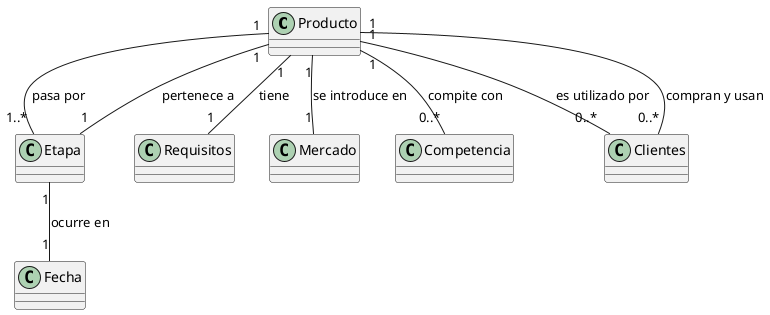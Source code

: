 @startuml
class Producto {
}

class Etapa {
}

class Requisitos {
}

class Mercado {
}

class Competencia {
}

class Clientes {
}

' Relaciones entre las clases
Producto "1" -- "1..*" Etapa : pasa por
Producto "1" -- "1" Requisitos : tiene
Producto "1" -- "1" Mercado : se introduce en
Producto "1" -- "0..*" Competencia : compite con
Producto "1" -- "0..*" Clientes : es utilizado por

Etapa "1" -- "1" Producto : pertenece a
Etapa "1" -- "1" Fecha : ocurre en

Clientes "0..*" -- "1" Producto : compran y usan

@enduml
